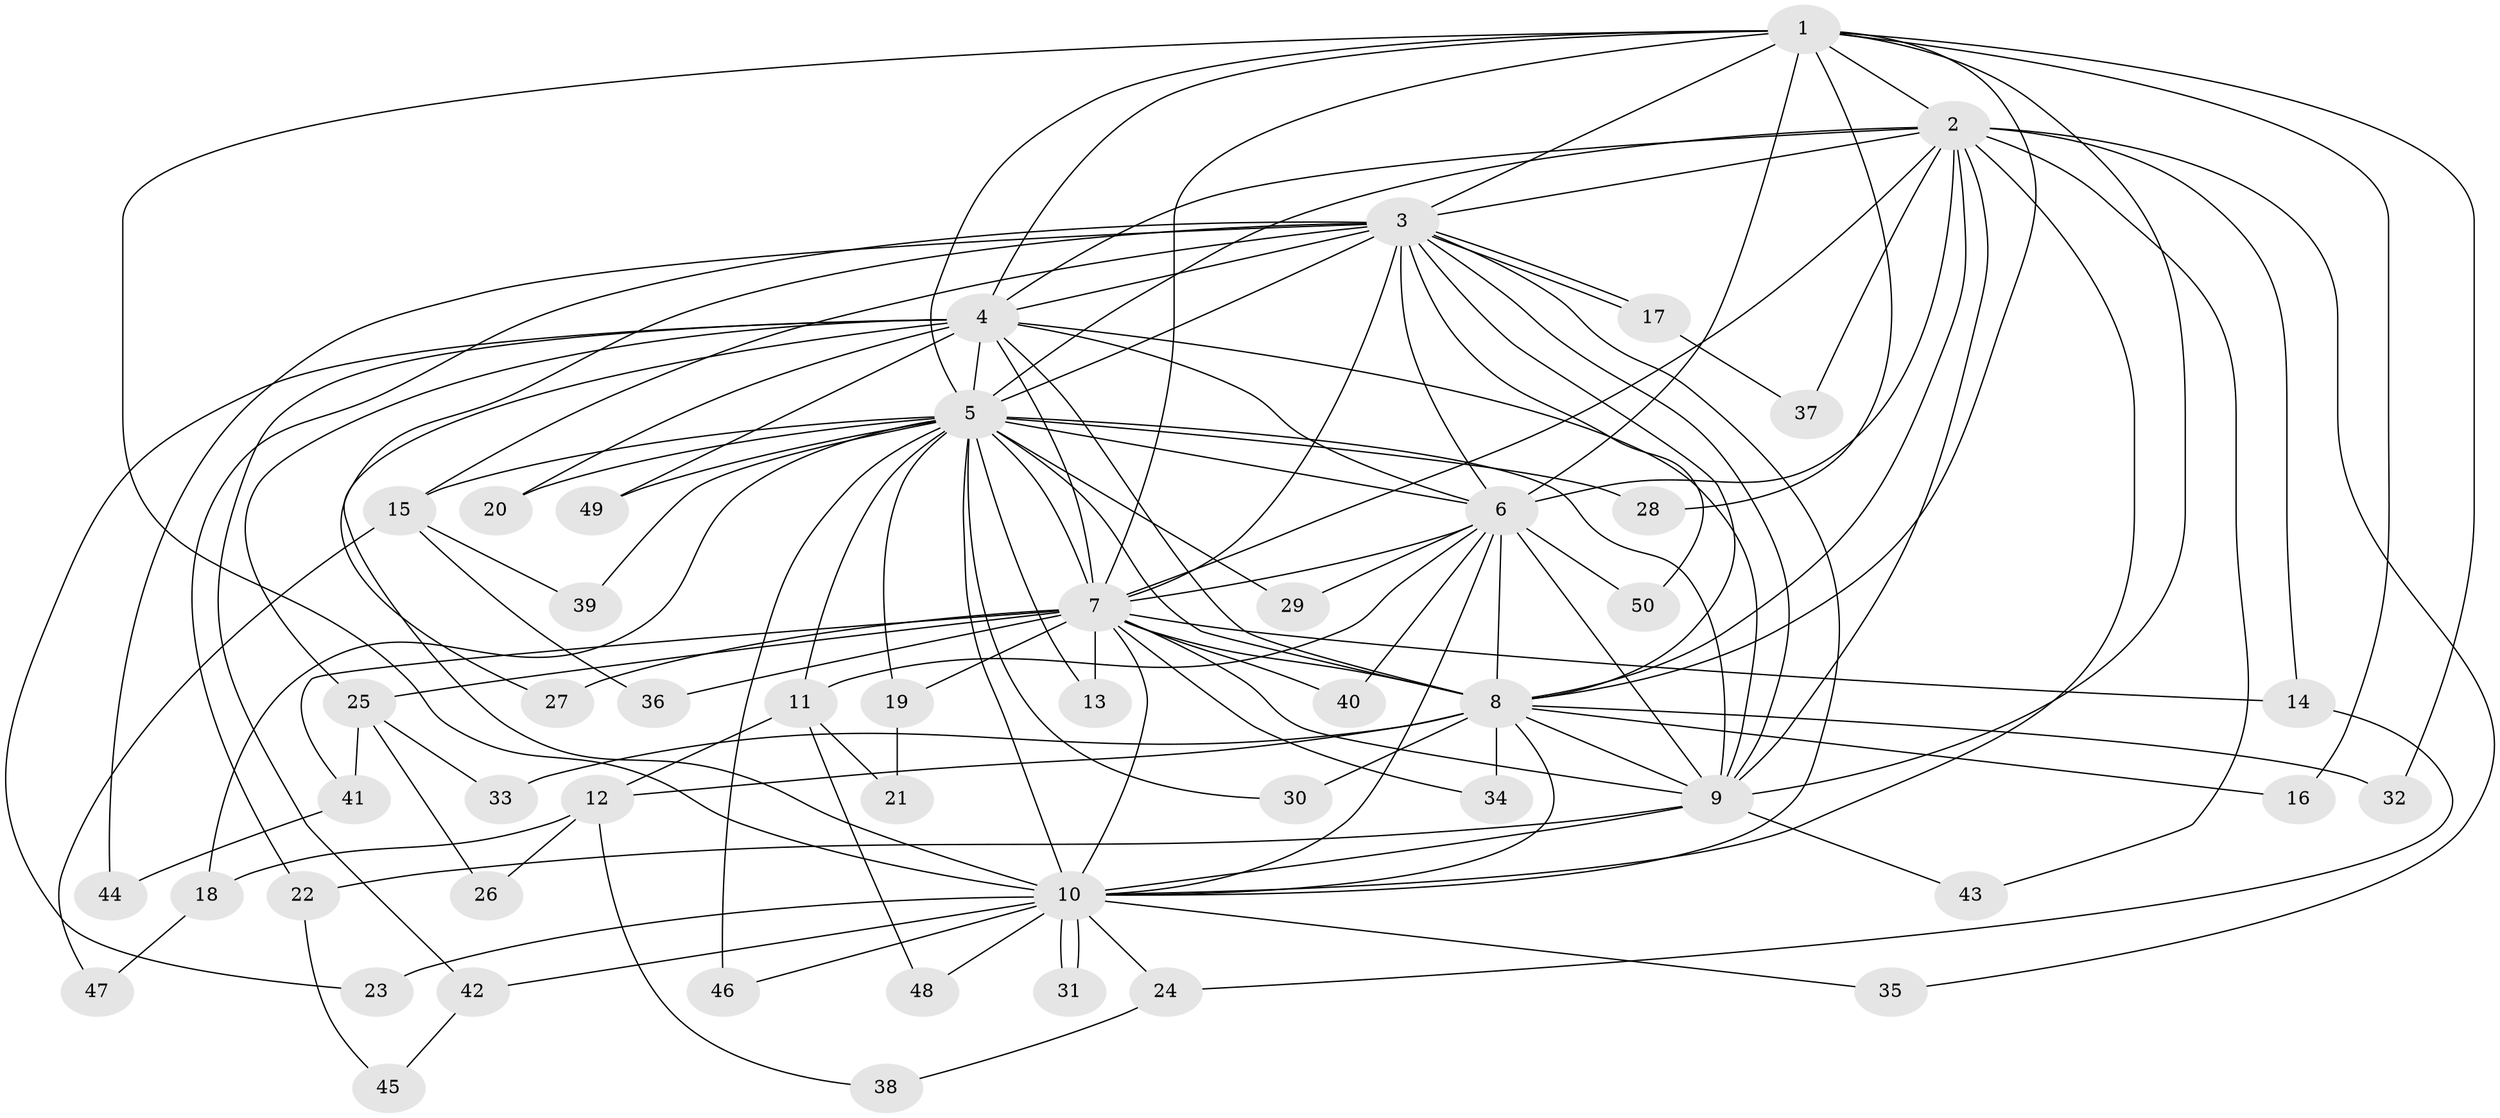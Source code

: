 // coarse degree distribution, {2: 0.2, 14: 0.04, 3: 0.24, 5: 0.08, 1: 0.12, 12: 0.04, 11: 0.08, 4: 0.08, 8: 0.04, 9: 0.04, 10: 0.04}
// Generated by graph-tools (version 1.1) at 2025/36/03/04/25 23:36:28]
// undirected, 50 vertices, 125 edges
graph export_dot {
  node [color=gray90,style=filled];
  1;
  2;
  3;
  4;
  5;
  6;
  7;
  8;
  9;
  10;
  11;
  12;
  13;
  14;
  15;
  16;
  17;
  18;
  19;
  20;
  21;
  22;
  23;
  24;
  25;
  26;
  27;
  28;
  29;
  30;
  31;
  32;
  33;
  34;
  35;
  36;
  37;
  38;
  39;
  40;
  41;
  42;
  43;
  44;
  45;
  46;
  47;
  48;
  49;
  50;
  1 -- 2;
  1 -- 3;
  1 -- 4;
  1 -- 5;
  1 -- 6;
  1 -- 7;
  1 -- 8;
  1 -- 9;
  1 -- 10;
  1 -- 16;
  1 -- 28;
  1 -- 32;
  2 -- 3;
  2 -- 4;
  2 -- 5;
  2 -- 6;
  2 -- 7;
  2 -- 8;
  2 -- 9;
  2 -- 10;
  2 -- 14;
  2 -- 35;
  2 -- 37;
  2 -- 43;
  3 -- 4;
  3 -- 5;
  3 -- 6;
  3 -- 7;
  3 -- 8;
  3 -- 9;
  3 -- 10;
  3 -- 15;
  3 -- 17;
  3 -- 17;
  3 -- 22;
  3 -- 27;
  3 -- 44;
  3 -- 50;
  4 -- 5;
  4 -- 6;
  4 -- 7;
  4 -- 8;
  4 -- 9;
  4 -- 10;
  4 -- 20;
  4 -- 23;
  4 -- 25;
  4 -- 42;
  4 -- 49;
  5 -- 6;
  5 -- 7;
  5 -- 8;
  5 -- 9;
  5 -- 10;
  5 -- 11;
  5 -- 13;
  5 -- 15;
  5 -- 18;
  5 -- 19;
  5 -- 20;
  5 -- 28;
  5 -- 29;
  5 -- 30;
  5 -- 39;
  5 -- 46;
  5 -- 49;
  6 -- 7;
  6 -- 8;
  6 -- 9;
  6 -- 10;
  6 -- 11;
  6 -- 29;
  6 -- 40;
  6 -- 50;
  7 -- 8;
  7 -- 9;
  7 -- 10;
  7 -- 13;
  7 -- 14;
  7 -- 19;
  7 -- 25;
  7 -- 27;
  7 -- 34;
  7 -- 36;
  7 -- 40;
  7 -- 41;
  8 -- 9;
  8 -- 10;
  8 -- 12;
  8 -- 16;
  8 -- 30;
  8 -- 32;
  8 -- 33;
  8 -- 34;
  9 -- 10;
  9 -- 22;
  9 -- 43;
  10 -- 23;
  10 -- 24;
  10 -- 31;
  10 -- 31;
  10 -- 35;
  10 -- 42;
  10 -- 46;
  10 -- 48;
  11 -- 12;
  11 -- 21;
  11 -- 48;
  12 -- 18;
  12 -- 26;
  12 -- 38;
  14 -- 24;
  15 -- 36;
  15 -- 39;
  15 -- 47;
  17 -- 37;
  18 -- 47;
  19 -- 21;
  22 -- 45;
  24 -- 38;
  25 -- 26;
  25 -- 33;
  25 -- 41;
  41 -- 44;
  42 -- 45;
}
